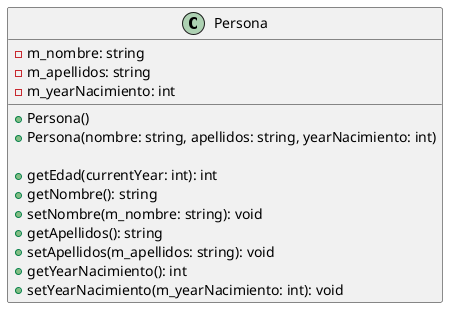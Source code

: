 @startuml
class Persona {
 
    - m_nombre: string
    - m_apellidos: string
    - m_yearNacimiento: int

    + Persona()
    + Persona(nombre: string, apellidos: string, yearNacimiento: int)

    + getEdad(currentYear: int): int
    + getNombre(): string
    + setNombre(m_nombre: string): void
    + getApellidos(): string
    + setApellidos(m_apellidos: string): void
    + getYearNacimiento(): int
    + setYearNacimiento(m_yearNacimiento: int): void
}
@enduml
